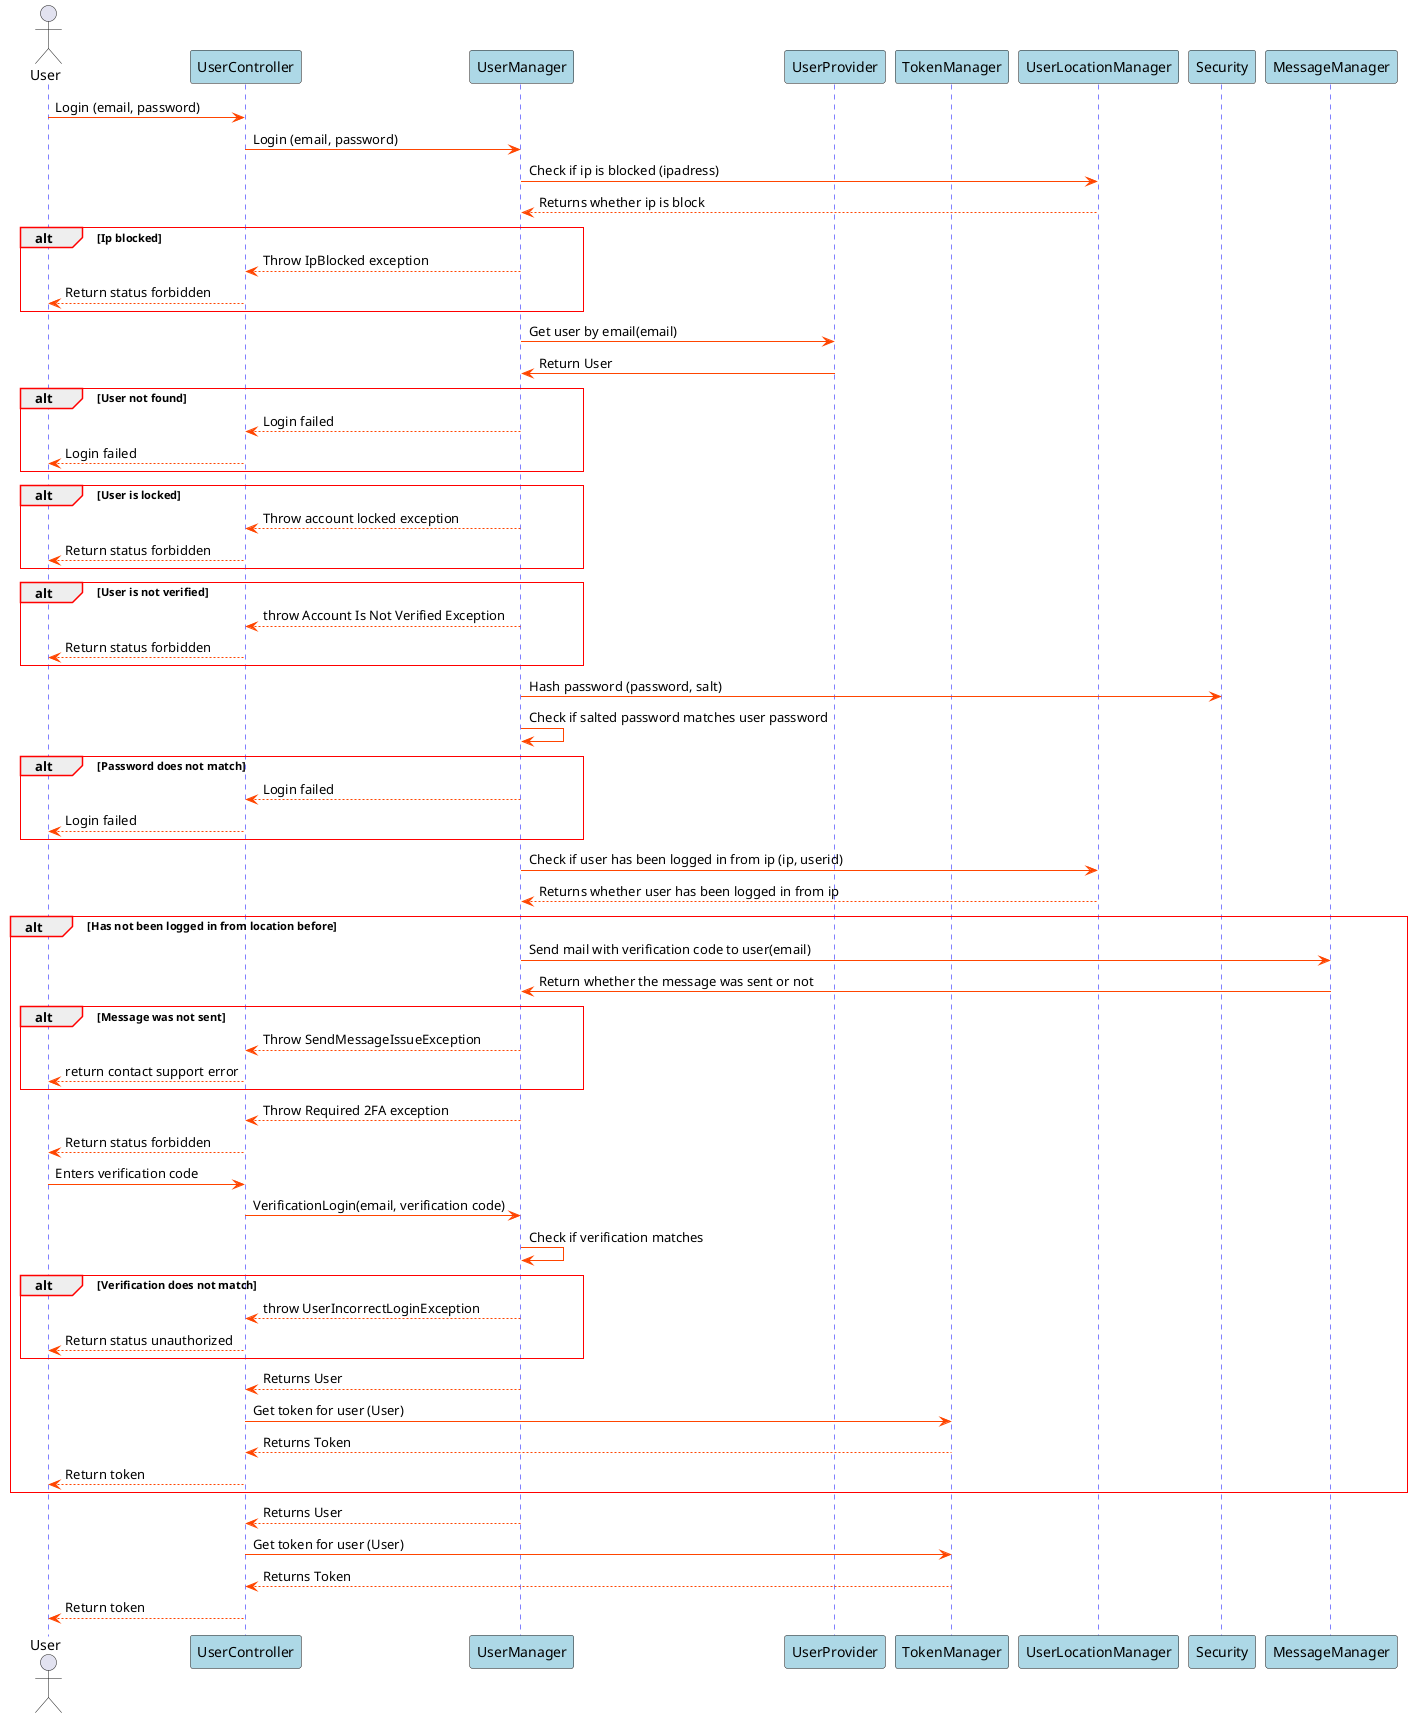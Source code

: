 @startuml Login SD

skinparam sequence {
    GroupBorderColor red
    GroupBorderThickness 1

    ArrowColor orangered

    LifeLineBorderColor blue

    ParticipantBackgroundColor lightblue
}

actor User
participant UserController
participant UserManager
participant UserProvider
participant TokenManager
participant UserLocationManager
participant Security

User->UserController: Login (email, password)
UserController->UserManager: Login (email, password)
UserManager->UserLocationManager: Check if ip is blocked (ipadress)
UserLocationManager-->UserManager: Returns whether ip is block

alt Ip blocked
UserManager-->UserController: Throw IpBlocked exception
UserController-->User: Return status forbidden
end

UserManager->UserProvider: Get user by email(email)
UserProvider->UserManager: Return User


alt User not found

UserManager-->UserController: Login failed
UserController-->User: Login failed

end

alt User is locked

UserManager-->UserController: Throw account locked exception
UserController-->User: Return status forbidden

end

alt User is not verified

UserManager-->UserController: throw Account Is Not Verified Exception
UserController-->User: Return status forbidden

end

UserManager->Security: Hash password (password, salt)
UserManager->UserManager: Check if salted password matches user password

alt Password does not match

UserManager-->UserController: Login failed
UserController-->User: Login failed

end


UserManager->UserLocationManager: Check if user has been logged in from ip (ip, userid)
UserLocationManager-->UserManager: Returns whether user has been logged in from ip

alt Has not been logged in from location before

UserManager->MessageManager: Send mail with verification code to user(email)
MessageManager->UserManager: Return whether the message was sent or not
alt Message was not sent

UserManager --> UserController: Throw SendMessageIssueException
UserController --> User: return contact support error
end
UserManager-->UserController: Throw Required 2FA exception
UserController-->User: Return status forbidden
User->UserController: Enters verification code
UserController->UserManager: VerificationLogin(email, verification code)
UserManager->UserManager: Check if verification matches
alt Verification does not match

UserManager-->UserController: throw UserIncorrectLoginException
UserController-->User: Return status unauthorized

end
UserManager-->UserController: Returns User
UserController->TokenManager: Get token for user (User)
TokenManager-->UserController: Returns Token
UserController-->User: Return token
end

UserManager-->UserController: Returns User
UserController->TokenManager: Get token for user (User)
TokenManager-->UserController: Returns Token

UserController-->User: Return token

@enduml